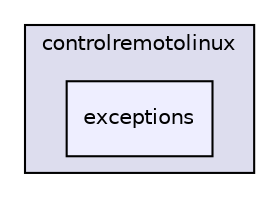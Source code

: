 digraph "src/es/ucm/tfg/controlremotolinux/exceptions/" {
  compound=true
  node [ fontsize="10", fontname="Helvetica"];
  edge [ labelfontsize="10", labelfontname="Helvetica"];
  subgraph clusterdir_80c48e7f4d2c0509fcb7e7c3fc6969ad {
    graph [ bgcolor="#ddddee", pencolor="black", label="controlremotolinux" fontname="Helvetica", fontsize="10", URL="dir_80c48e7f4d2c0509fcb7e7c3fc6969ad.html"]
  dir_b1468bf42bb66cd0ab66014166b055af [shape=box, label="exceptions", style="filled", fillcolor="#eeeeff", pencolor="black", URL="dir_b1468bf42bb66cd0ab66014166b055af.html"];
  }
}
